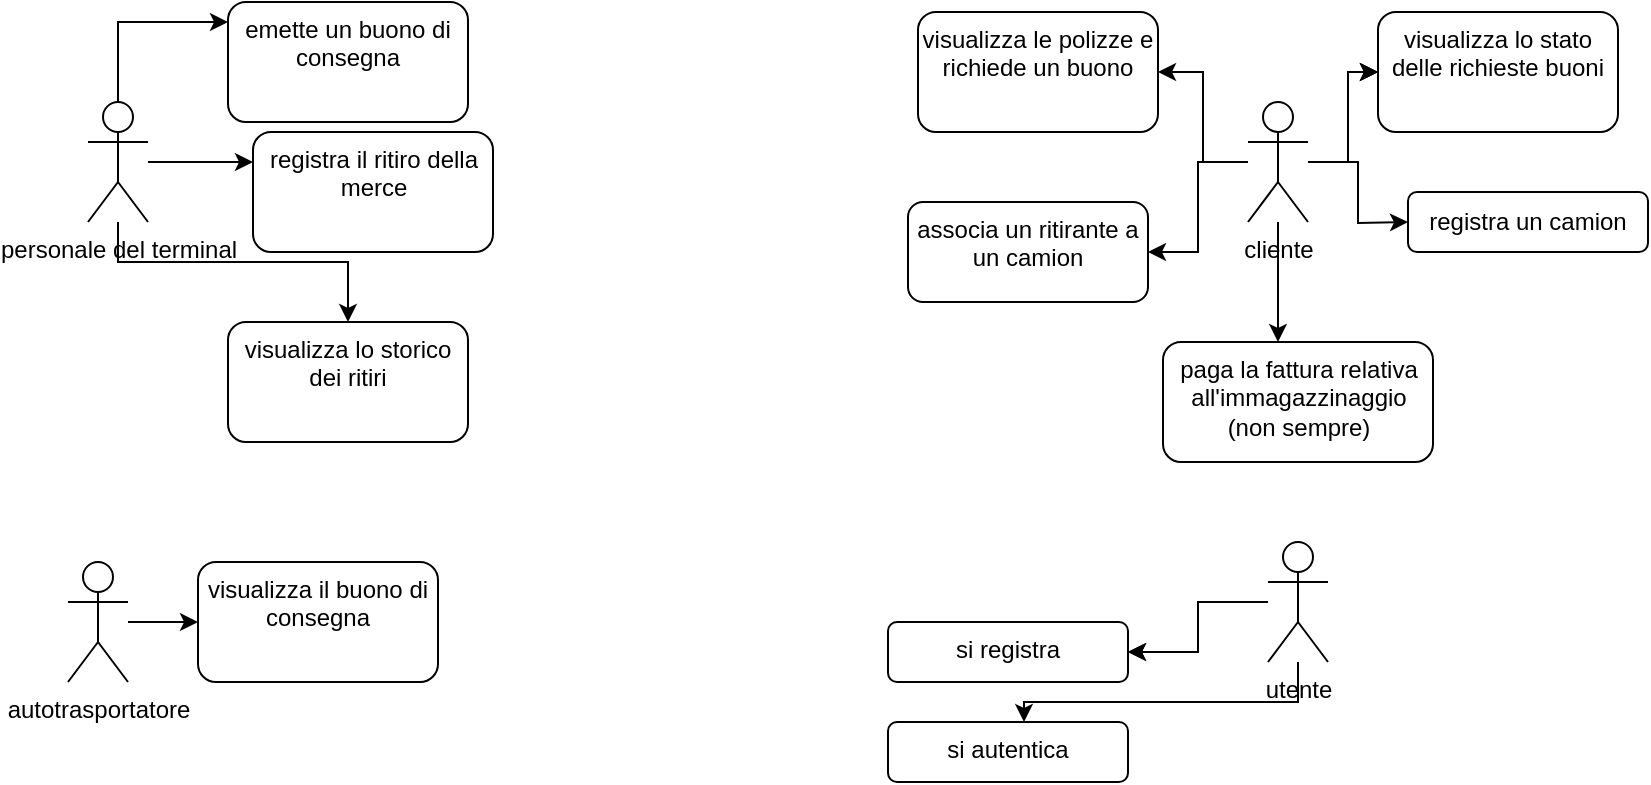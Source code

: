 <mxfile version="27.0.5">
  <diagram name="Pagina-1" id="OkiZJezIaRGb1EI5ZFoo">
    <mxGraphModel dx="1426" dy="728" grid="1" gridSize="10" guides="1" tooltips="1" connect="1" arrows="1" fold="1" page="1" pageScale="1" pageWidth="827" pageHeight="1169" math="0" shadow="0">
      <root>
        <mxCell id="0" />
        <mxCell id="1" parent="0" />
        <mxCell id="D9-VQ-neRnygr_jy2GSE-8" value="" style="edgeStyle=orthogonalEdgeStyle;rounded=0;orthogonalLoop=1;jettySize=auto;html=1;" parent="1" source="D9-VQ-neRnygr_jy2GSE-1" target="D9-VQ-neRnygr_jy2GSE-7" edge="1">
          <mxGeometry relative="1" as="geometry">
            <Array as="points">
              <mxPoint x="95" y="20" />
            </Array>
          </mxGeometry>
        </mxCell>
        <mxCell id="D9-VQ-neRnygr_jy2GSE-20" value="" style="edgeStyle=orthogonalEdgeStyle;rounded=0;orthogonalLoop=1;jettySize=auto;html=1;" parent="1" source="D9-VQ-neRnygr_jy2GSE-1" target="D9-VQ-neRnygr_jy2GSE-19" edge="1">
          <mxGeometry relative="1" as="geometry">
            <Array as="points">
              <mxPoint x="170" y="80" />
              <mxPoint x="170" y="80" />
            </Array>
          </mxGeometry>
        </mxCell>
        <mxCell id="neO-nskCJit6JNOFJm0J-4" value="" style="edgeStyle=orthogonalEdgeStyle;rounded=0;orthogonalLoop=1;jettySize=auto;html=1;" edge="1" parent="1" source="D9-VQ-neRnygr_jy2GSE-1" target="neO-nskCJit6JNOFJm0J-3">
          <mxGeometry relative="1" as="geometry">
            <Array as="points">
              <mxPoint x="95" y="140" />
              <mxPoint x="210" y="140" />
            </Array>
          </mxGeometry>
        </mxCell>
        <mxCell id="D9-VQ-neRnygr_jy2GSE-1" value="&lt;div&gt;personale del terminal&lt;/div&gt;&lt;div&gt;&lt;br&gt;&lt;/div&gt;" style="shape=umlActor;verticalLabelPosition=bottom;verticalAlign=top;html=1;outlineConnect=0;" parent="1" vertex="1">
          <mxGeometry x="80" y="60" width="30" height="60" as="geometry" />
        </mxCell>
        <mxCell id="D9-VQ-neRnygr_jy2GSE-7" value="emette un buono di consegna" style="rounded=1;whiteSpace=wrap;html=1;verticalAlign=top;" parent="1" vertex="1">
          <mxGeometry x="150" y="10" width="120" height="60" as="geometry" />
        </mxCell>
        <mxCell id="D9-VQ-neRnygr_jy2GSE-11" value="" style="edgeStyle=orthogonalEdgeStyle;rounded=0;orthogonalLoop=1;jettySize=auto;html=1;" parent="1" source="D9-VQ-neRnygr_jy2GSE-9" target="D9-VQ-neRnygr_jy2GSE-10" edge="1">
          <mxGeometry relative="1" as="geometry" />
        </mxCell>
        <mxCell id="D9-VQ-neRnygr_jy2GSE-9" value="autotrasportatore" style="shape=umlActor;verticalLabelPosition=bottom;verticalAlign=top;html=1;outlineConnect=0;" parent="1" vertex="1">
          <mxGeometry x="70" y="290" width="30" height="60" as="geometry" />
        </mxCell>
        <mxCell id="D9-VQ-neRnygr_jy2GSE-10" value="visualizza il buono di consegna" style="rounded=1;whiteSpace=wrap;html=1;verticalAlign=top;" parent="1" vertex="1">
          <mxGeometry x="135" y="290" width="120" height="60" as="geometry" />
        </mxCell>
        <mxCell id="D9-VQ-neRnygr_jy2GSE-14" value="" style="edgeStyle=orthogonalEdgeStyle;rounded=0;orthogonalLoop=1;jettySize=auto;html=1;" parent="1" source="D9-VQ-neRnygr_jy2GSE-12" target="D9-VQ-neRnygr_jy2GSE-13" edge="1">
          <mxGeometry relative="1" as="geometry" />
        </mxCell>
        <mxCell id="D9-VQ-neRnygr_jy2GSE-16" value="" style="edgeStyle=orthogonalEdgeStyle;rounded=0;orthogonalLoop=1;jettySize=auto;html=1;" parent="1" source="D9-VQ-neRnygr_jy2GSE-12" target="D9-VQ-neRnygr_jy2GSE-15" edge="1">
          <mxGeometry relative="1" as="geometry" />
        </mxCell>
        <mxCell id="D9-VQ-neRnygr_jy2GSE-18" value="" style="edgeStyle=orthogonalEdgeStyle;rounded=0;orthogonalLoop=1;jettySize=auto;html=1;" parent="1" source="D9-VQ-neRnygr_jy2GSE-12" target="D9-VQ-neRnygr_jy2GSE-17" edge="1">
          <mxGeometry relative="1" as="geometry">
            <Array as="points">
              <mxPoint x="675" y="230" />
            </Array>
          </mxGeometry>
        </mxCell>
        <mxCell id="neO-nskCJit6JNOFJm0J-6" value="" style="edgeStyle=orthogonalEdgeStyle;rounded=0;orthogonalLoop=1;jettySize=auto;html=1;" edge="1" parent="1" source="D9-VQ-neRnygr_jy2GSE-12" target="neO-nskCJit6JNOFJm0J-5">
          <mxGeometry relative="1" as="geometry" />
        </mxCell>
        <mxCell id="neO-nskCJit6JNOFJm0J-7" value="" style="edgeStyle=orthogonalEdgeStyle;rounded=0;orthogonalLoop=1;jettySize=auto;html=1;" edge="1" parent="1" source="D9-VQ-neRnygr_jy2GSE-12" target="neO-nskCJit6JNOFJm0J-5">
          <mxGeometry relative="1" as="geometry" />
        </mxCell>
        <mxCell id="neO-nskCJit6JNOFJm0J-8" value="" style="edgeStyle=orthogonalEdgeStyle;rounded=0;orthogonalLoop=1;jettySize=auto;html=1;" edge="1" parent="1" source="D9-VQ-neRnygr_jy2GSE-12" target="neO-nskCJit6JNOFJm0J-5">
          <mxGeometry relative="1" as="geometry" />
        </mxCell>
        <mxCell id="neO-nskCJit6JNOFJm0J-9" style="edgeStyle=orthogonalEdgeStyle;rounded=0;orthogonalLoop=1;jettySize=auto;html=1;" edge="1" parent="1" source="D9-VQ-neRnygr_jy2GSE-12">
          <mxGeometry relative="1" as="geometry">
            <mxPoint x="740" y="120" as="targetPoint" />
          </mxGeometry>
        </mxCell>
        <mxCell id="D9-VQ-neRnygr_jy2GSE-12" value="cliente" style="shape=umlActor;verticalLabelPosition=bottom;verticalAlign=top;html=1;outlineConnect=0;" parent="1" vertex="1">
          <mxGeometry x="660" y="60" width="30" height="60" as="geometry" />
        </mxCell>
        <mxCell id="D9-VQ-neRnygr_jy2GSE-13" value="visualizza le polizze e richiede un buono" style="rounded=1;whiteSpace=wrap;html=1;verticalAlign=top;" parent="1" vertex="1">
          <mxGeometry x="495" y="15" width="120" height="60" as="geometry" />
        </mxCell>
        <mxCell id="D9-VQ-neRnygr_jy2GSE-15" value="associa un ritirante a un camion" style="rounded=1;whiteSpace=wrap;html=1;verticalAlign=top;" parent="1" vertex="1">
          <mxGeometry x="490" y="110" width="120" height="50" as="geometry" />
        </mxCell>
        <mxCell id="D9-VQ-neRnygr_jy2GSE-17" value="paga la fattura relativa all&#39;immagazzinaggio (non sempre)" style="rounded=1;whiteSpace=wrap;html=1;verticalAlign=top;" parent="1" vertex="1">
          <mxGeometry x="617.5" y="180" width="135" height="60" as="geometry" />
        </mxCell>
        <mxCell id="D9-VQ-neRnygr_jy2GSE-19" value="registra il ritiro della merce" style="rounded=1;whiteSpace=wrap;html=1;verticalAlign=top;" parent="1" vertex="1">
          <mxGeometry x="162.5" y="75" width="120" height="60" as="geometry" />
        </mxCell>
        <mxCell id="D9-VQ-neRnygr_jy2GSE-24" value="" style="edgeStyle=orthogonalEdgeStyle;rounded=0;orthogonalLoop=1;jettySize=auto;html=1;" parent="1" source="D9-VQ-neRnygr_jy2GSE-22" target="D9-VQ-neRnygr_jy2GSE-23" edge="1">
          <mxGeometry relative="1" as="geometry" />
        </mxCell>
        <mxCell id="D9-VQ-neRnygr_jy2GSE-26" value="" style="edgeStyle=orthogonalEdgeStyle;rounded=0;orthogonalLoop=1;jettySize=auto;html=1;" parent="1" source="D9-VQ-neRnygr_jy2GSE-22" target="D9-VQ-neRnygr_jy2GSE-25" edge="1">
          <mxGeometry relative="1" as="geometry">
            <Array as="points">
              <mxPoint x="685" y="360" />
              <mxPoint x="548" y="360" />
            </Array>
          </mxGeometry>
        </mxCell>
        <mxCell id="D9-VQ-neRnygr_jy2GSE-22" value="utente" style="shape=umlActor;verticalLabelPosition=bottom;verticalAlign=top;html=1;outlineConnect=0;" parent="1" vertex="1">
          <mxGeometry x="670" y="280" width="30" height="60" as="geometry" />
        </mxCell>
        <mxCell id="D9-VQ-neRnygr_jy2GSE-25" value="si autentica" style="rounded=1;whiteSpace=wrap;html=1;verticalAlign=top;" parent="1" vertex="1">
          <mxGeometry x="480" y="370" width="120" height="30" as="geometry" />
        </mxCell>
        <mxCell id="D9-VQ-neRnygr_jy2GSE-27" value="" style="edgeStyle=orthogonalEdgeStyle;rounded=0;orthogonalLoop=1;jettySize=auto;html=1;" parent="1" source="D9-VQ-neRnygr_jy2GSE-22" target="D9-VQ-neRnygr_jy2GSE-23" edge="1">
          <mxGeometry relative="1" as="geometry">
            <mxPoint x="670" y="310" as="sourcePoint" />
            <mxPoint x="585" y="420" as="targetPoint" />
          </mxGeometry>
        </mxCell>
        <mxCell id="D9-VQ-neRnygr_jy2GSE-23" value="si registra" style="rounded=1;whiteSpace=wrap;html=1;verticalAlign=top;" parent="1" vertex="1">
          <mxGeometry x="480" y="320" width="120" height="30" as="geometry" />
        </mxCell>
        <mxCell id="neO-nskCJit6JNOFJm0J-3" value="visualizza lo storico dei ritiri" style="rounded=1;whiteSpace=wrap;html=1;verticalAlign=top;" vertex="1" parent="1">
          <mxGeometry x="150" y="170" width="120" height="60" as="geometry" />
        </mxCell>
        <mxCell id="neO-nskCJit6JNOFJm0J-5" value="visualizza lo stato delle richieste buoni" style="rounded=1;whiteSpace=wrap;html=1;verticalAlign=top;" vertex="1" parent="1">
          <mxGeometry x="725" y="15" width="120" height="60" as="geometry" />
        </mxCell>
        <mxCell id="neO-nskCJit6JNOFJm0J-10" value="registra un camion" style="rounded=1;whiteSpace=wrap;html=1;" vertex="1" parent="1">
          <mxGeometry x="740" y="105" width="120" height="30" as="geometry" />
        </mxCell>
      </root>
    </mxGraphModel>
  </diagram>
</mxfile>

